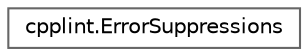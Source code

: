digraph "Graphical Class Hierarchy"
{
 // LATEX_PDF_SIZE
  bgcolor="transparent";
  edge [fontname=Helvetica,fontsize=10,labelfontname=Helvetica,labelfontsize=10];
  node [fontname=Helvetica,fontsize=10,shape=box,height=0.2,width=0.4];
  rankdir="LR";
  Node0 [id="Node000000",label="cpplint.ErrorSuppressions",height=0.2,width=0.4,color="grey40", fillcolor="white", style="filled",URL="$classcpplint_1_1ErrorSuppressions.html",tooltip=" "];
}
